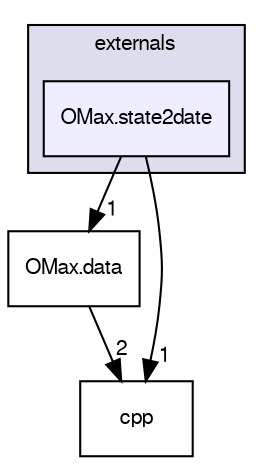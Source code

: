 digraph G {
  bgcolor=transparent;
  compound=true
  node [ fontsize="10", fontname="FreeSans"];
  edge [ labelfontsize="10", labelfontname="FreeSans"];
  subgraph clusterdir_5d3bd0992c8e2bd4ed44d76072fb2e08 {
    graph [ bgcolor="#ddddee", pencolor="black", label="externals" fontname="FreeSans", fontsize="10", URL="dir_5d3bd0992c8e2bd4ed44d76072fb2e08.html"]
  dir_c3e1057aec91bbc4f53fa39e2d43eb70 [shape=box, label="OMax.state2date", style="filled", fillcolor="#eeeeff", pencolor="black", URL="dir_c3e1057aec91bbc4f53fa39e2d43eb70.html"];
  }
  dir_fcead808c64ab39e8f0eaefa2dea8007 [shape=box label="OMax.data" URL="dir_fcead808c64ab39e8f0eaefa2dea8007.html"];
  dir_dee79334267afcd35a7e019c8245e3a8 [shape=box label="cpp" URL="dir_dee79334267afcd35a7e019c8245e3a8.html"];
  dir_fcead808c64ab39e8f0eaefa2dea8007->dir_dee79334267afcd35a7e019c8245e3a8 [headlabel="2", labeldistance=1.5 headhref="dir_000006_000014.html"];
  dir_c3e1057aec91bbc4f53fa39e2d43eb70->dir_fcead808c64ab39e8f0eaefa2dea8007 [headlabel="1", labeldistance=1.5 headhref="dir_000013_000006.html"];
  dir_c3e1057aec91bbc4f53fa39e2d43eb70->dir_dee79334267afcd35a7e019c8245e3a8 [headlabel="1", labeldistance=1.5 headhref="dir_000013_000014.html"];
}
